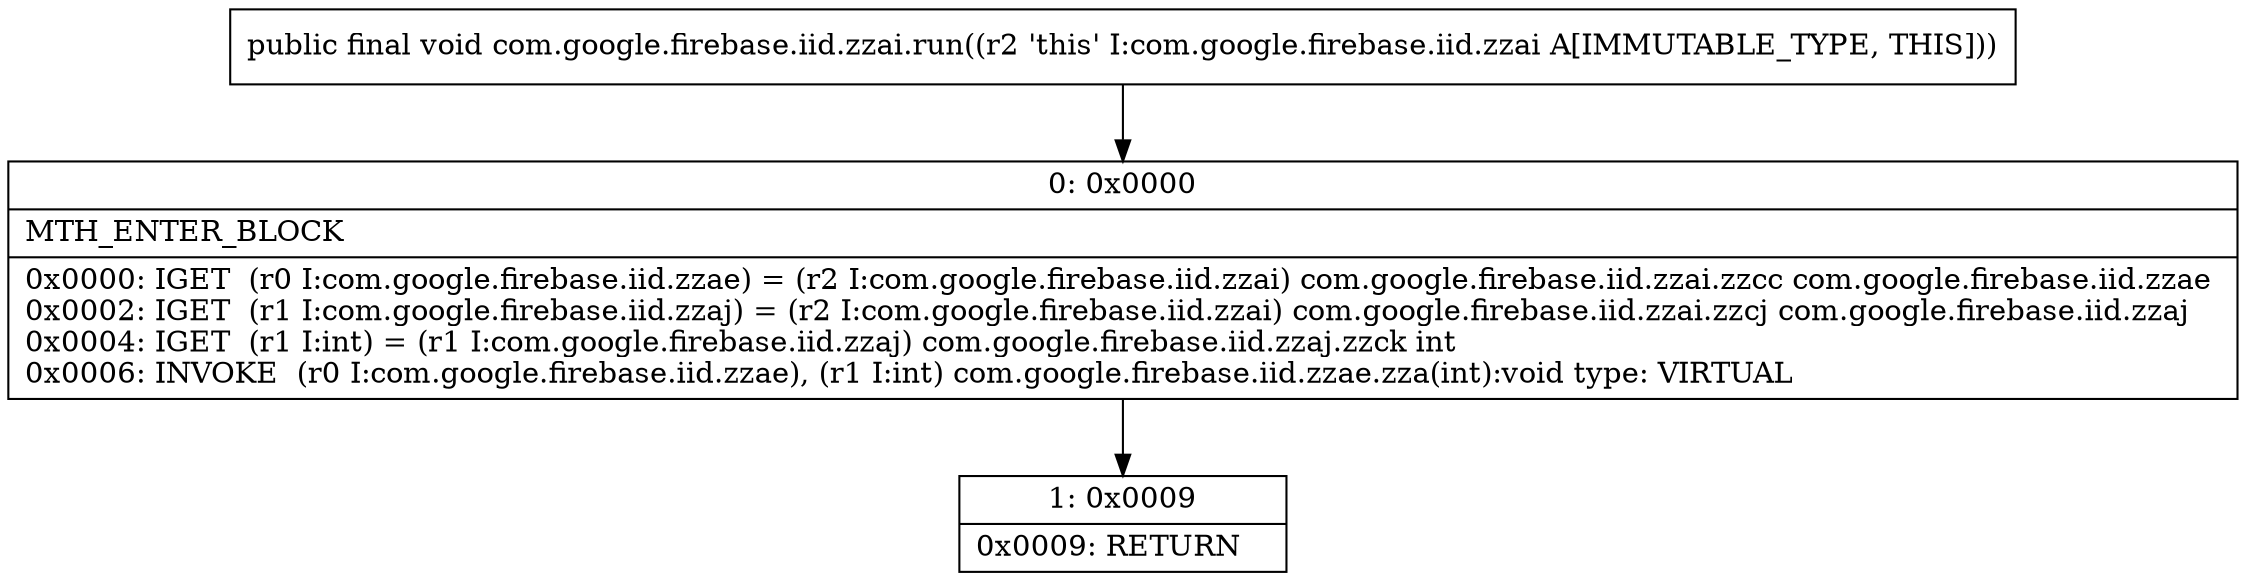 digraph "CFG forcom.google.firebase.iid.zzai.run()V" {
Node_0 [shape=record,label="{0\:\ 0x0000|MTH_ENTER_BLOCK\l|0x0000: IGET  (r0 I:com.google.firebase.iid.zzae) = (r2 I:com.google.firebase.iid.zzai) com.google.firebase.iid.zzai.zzcc com.google.firebase.iid.zzae \l0x0002: IGET  (r1 I:com.google.firebase.iid.zzaj) = (r2 I:com.google.firebase.iid.zzai) com.google.firebase.iid.zzai.zzcj com.google.firebase.iid.zzaj \l0x0004: IGET  (r1 I:int) = (r1 I:com.google.firebase.iid.zzaj) com.google.firebase.iid.zzaj.zzck int \l0x0006: INVOKE  (r0 I:com.google.firebase.iid.zzae), (r1 I:int) com.google.firebase.iid.zzae.zza(int):void type: VIRTUAL \l}"];
Node_1 [shape=record,label="{1\:\ 0x0009|0x0009: RETURN   \l}"];
MethodNode[shape=record,label="{public final void com.google.firebase.iid.zzai.run((r2 'this' I:com.google.firebase.iid.zzai A[IMMUTABLE_TYPE, THIS])) }"];
MethodNode -> Node_0;
Node_0 -> Node_1;
}

